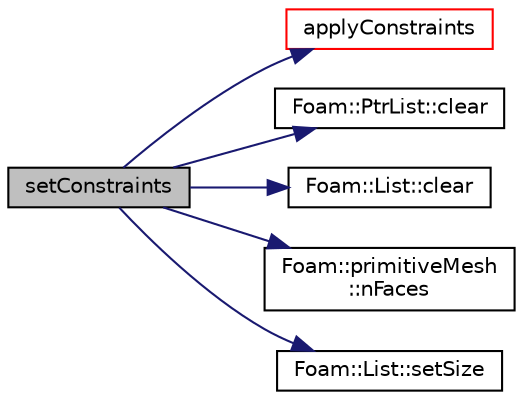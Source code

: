 digraph "setConstraints"
{
  bgcolor="transparent";
  edge [fontname="Helvetica",fontsize="10",labelfontname="Helvetica",labelfontsize="10"];
  node [fontname="Helvetica",fontsize="10",shape=record];
  rankdir="LR";
  Node2227 [label="setConstraints",height=0.2,width=0.4,color="black", fillcolor="grey75", style="filled", fontcolor="black"];
  Node2227 -> Node2228 [color="midnightblue",fontsize="10",style="solid",fontname="Helvetica"];
  Node2228 [label="applyConstraints",height=0.2,width=0.4,color="red",URL="$a29949.html#ab2a1f1fc853e6d846d21af7615a639e2",tooltip="Helper: apply constraints to a decomposition. This gives. "];
  Node2227 -> Node2230 [color="midnightblue",fontsize="10",style="solid",fontname="Helvetica"];
  Node2230 [label="Foam::PtrList::clear",height=0.2,width=0.4,color="black",URL="$a27029.html#ac8bb3912a3ce86b15842e79d0b421204",tooltip="Clear the PtrList, i.e. set size to zero deleting all the. "];
  Node2227 -> Node2231 [color="midnightblue",fontsize="10",style="solid",fontname="Helvetica"];
  Node2231 [label="Foam::List::clear",height=0.2,width=0.4,color="black",URL="$a26833.html#ac8bb3912a3ce86b15842e79d0b421204",tooltip="Clear the list, i.e. set size to zero. "];
  Node2227 -> Node2232 [color="midnightblue",fontsize="10",style="solid",fontname="Helvetica"];
  Node2232 [label="Foam::primitiveMesh\l::nFaces",height=0.2,width=0.4,color="black",URL="$a28685.html#abe602c985a3c9ffa67176e969e77ca6f"];
  Node2227 -> Node2233 [color="midnightblue",fontsize="10",style="solid",fontname="Helvetica"];
  Node2233 [label="Foam::List::setSize",height=0.2,width=0.4,color="black",URL="$a26833.html#aedb985ffeaf1bdbfeccc2a8730405703",tooltip="Reset size of List. "];
}
